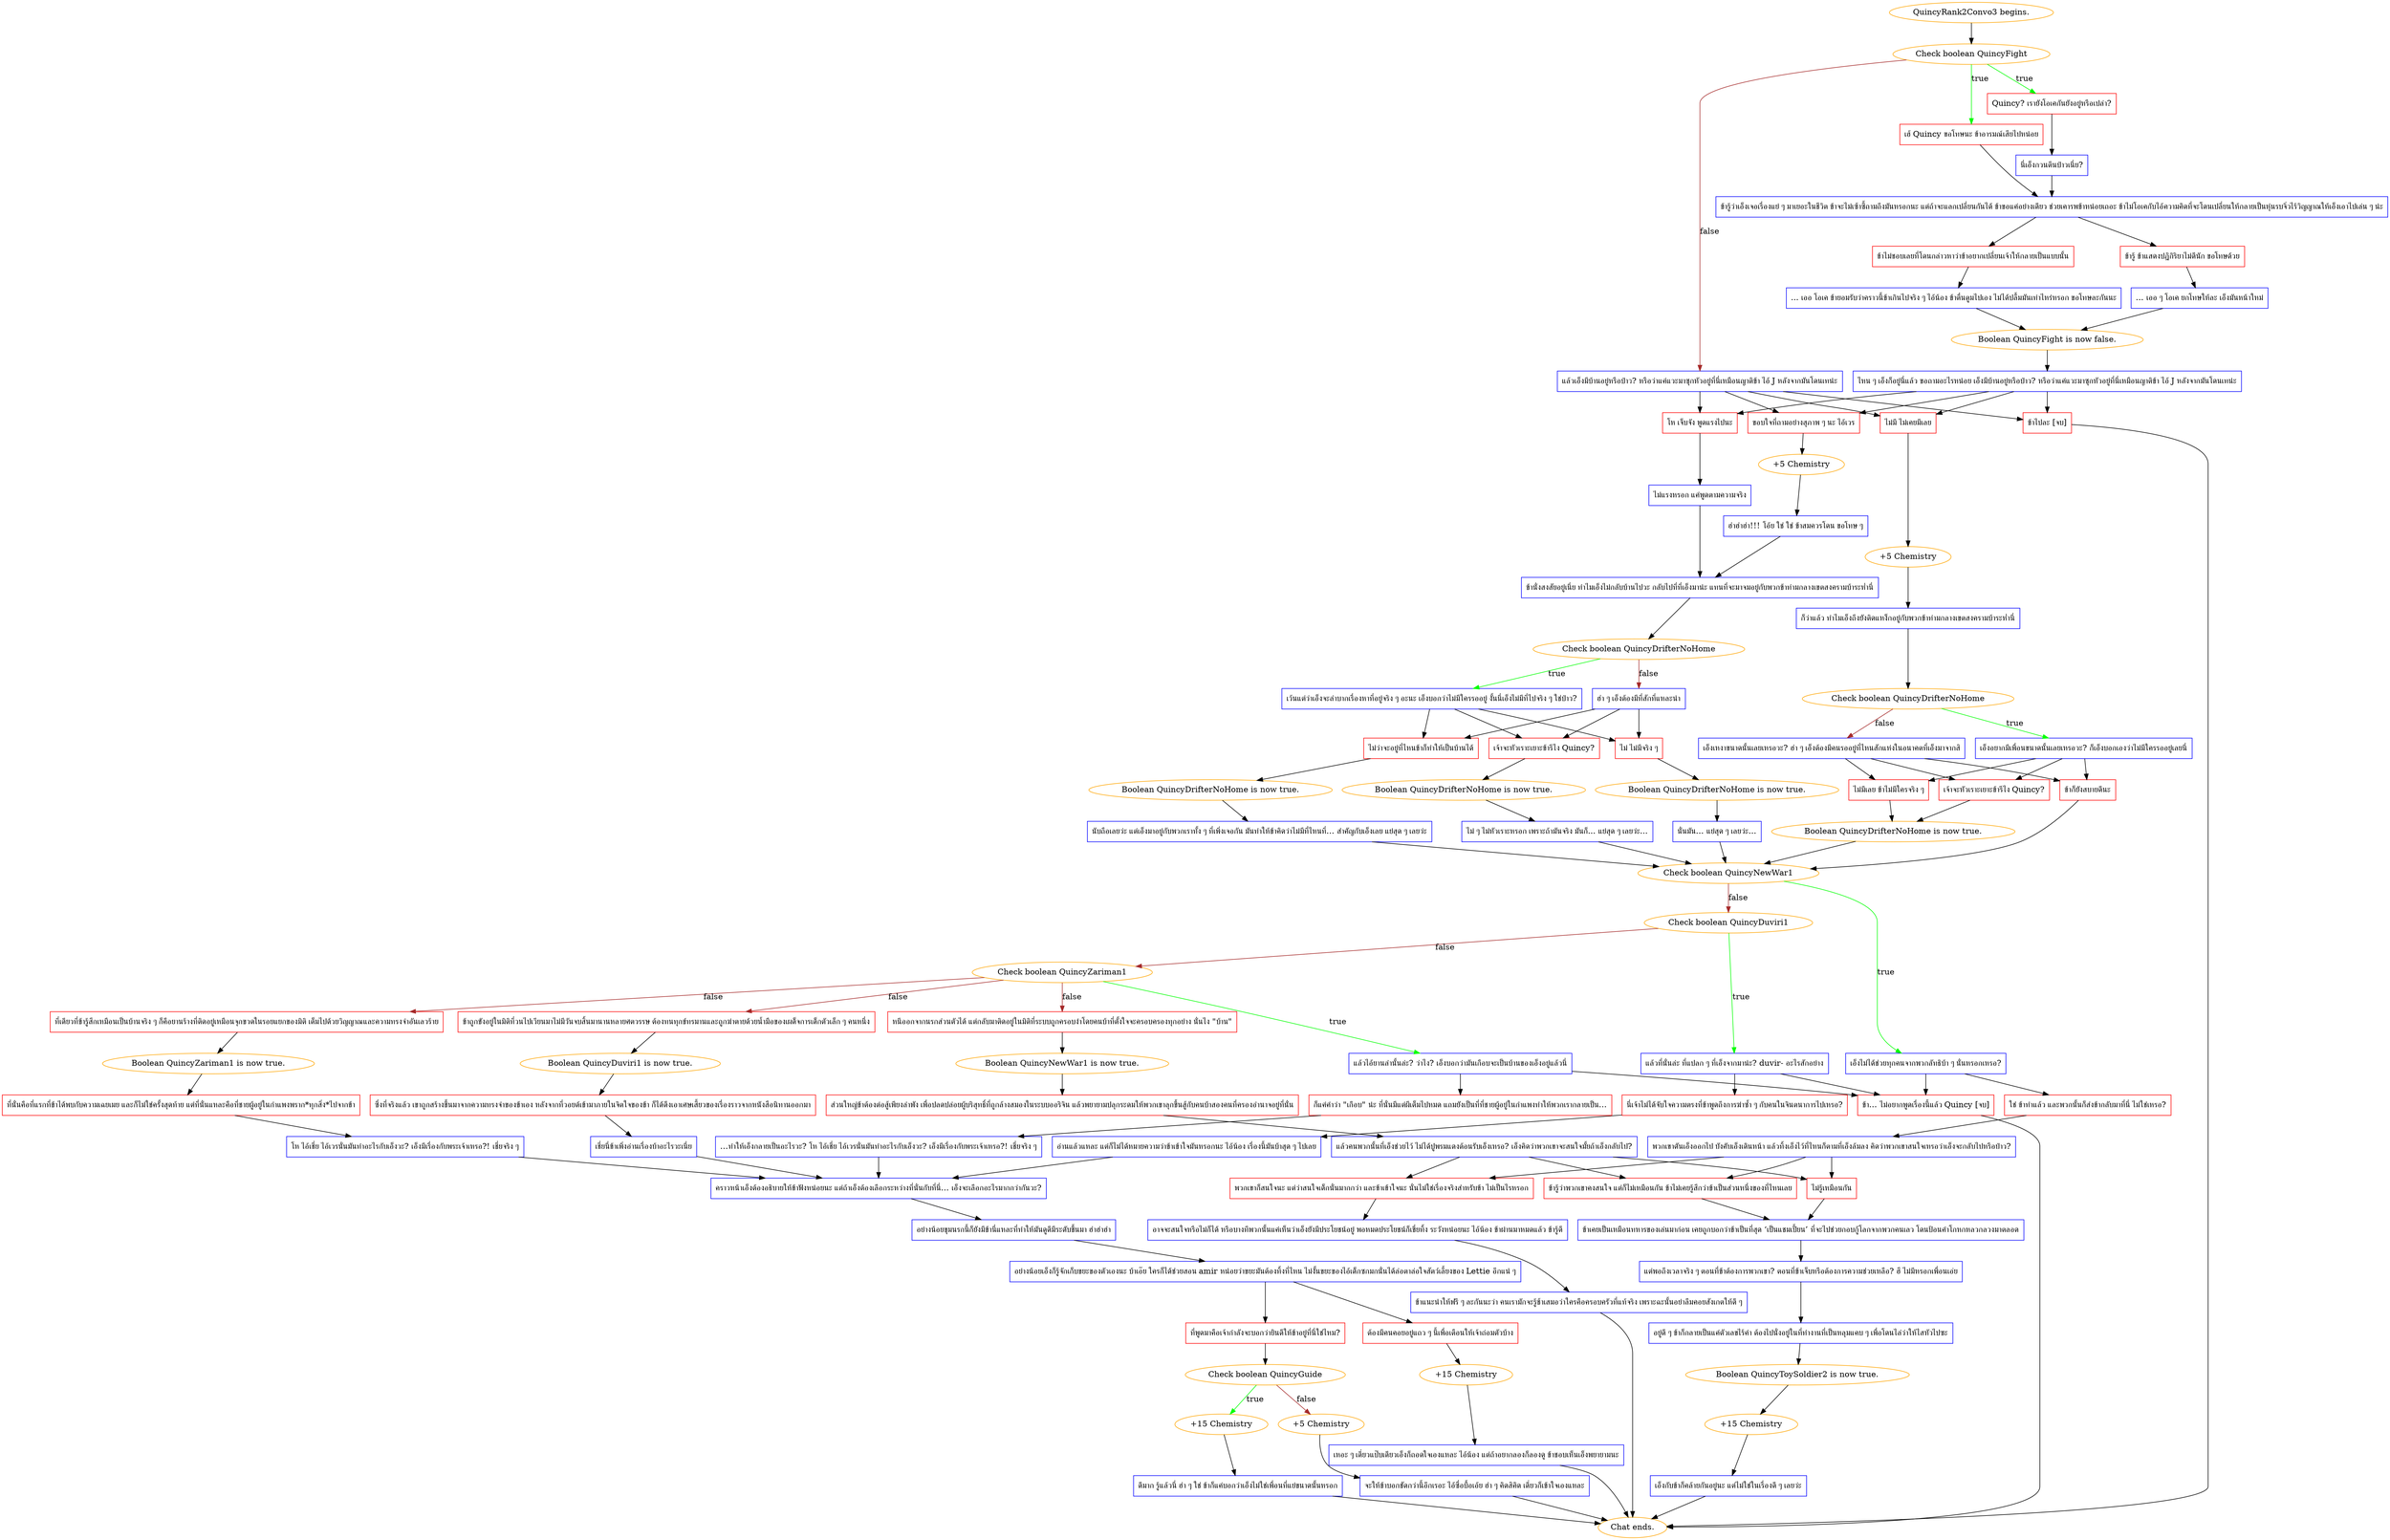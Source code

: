 digraph {
	"QuincyRank2Convo3 begins." [color=orange];
		"QuincyRank2Convo3 begins." -> j1601702419;
	j1601702419 [label="Check boolean QuincyFight",color=orange];
		j1601702419 -> j1124027057 [label=true,color=green];
		j1601702419 -> j3630061939 [label=true,color=green];
		j1601702419 -> j1954274170 [label=false,color=brown];
	j1124027057 [label="Quincy? เรายังโอเคกันยังอยู่หรือเปล่า?",shape=box,color=red];
		j1124027057 -> j2737012847;
	j3630061939 [label="เฮ้ Quincy ขอโทษนะ ข้าอารมณ์เสียไปหน่อย",shape=box,color=red];
		j3630061939 -> j734609700;
	j1954274170 [label="แล้วเอ็งมีบ้านอยู่หรือป่าว? หรือว่าแค่แวะมาซุกหัวอยู่ที่นี่เหมือนญาติข้า ไอ้ J หลังจากมันโดนเทน่ะ",shape=box,color=blue];
		j1954274170 -> j542312966;
		j1954274170 -> j3329497503;
		j1954274170 -> j3099516993;
		j1954274170 -> j3394291164;
	j2737012847 [label="นี่เอ็งกวนตีนป่าวเนี่ย?",shape=box,color=blue];
		j2737012847 -> j734609700;
	j734609700 [label="ข้ารู้ว่าเอ็งเจอเรื่องแย่ ๆ มาเยอะในชีวิต ข้าจะไม่เซ้าซี้ถามถึงมันหรอกนะ แต่ถ้าจะแลกเปลี่ยนกันได้ ข้าขอแค่อย่างเดียว ช่วยเคารพข้าหน่อยเถอะ ข้าไม่โอเคกับไอ้ความคิดที่จะโดนเปลี่ยนให้กลายเป็นหุ่นรบจิ๋วไร้วิญญาณให้เอ็งเอาไปเล่น ๆ น่ะ",shape=box,color=blue];
		j734609700 -> j3043254120;
		j734609700 -> j798215261;
	j542312966 [label="ไม่มี ไม่เคยมีเลย",shape=box,color=red];
		j542312966 -> j1516350504;
	j3329497503 [label="โห เจ็บจัง พูดแรงไปนะ",shape=box,color=red];
		j3329497503 -> j2406354983;
	j3099516993 [label="ขอบใจที่ถามอย่างสุภาพ ๆ นะ ไอ้เวร",shape=box,color=red];
		j3099516993 -> j1443720667;
	j3394291164 [label="ข้าไปละ [จบ]",shape=box,color=red];
		j3394291164 -> "Chat ends.";
	j3043254120 [label="ข้าไม่ชอบเลยที่โดนกล่าวหาว่าข้าอยากเปลี่ยนเจ้าให้กลายเป็นแบบนั้น",shape=box,color=red];
		j3043254120 -> j1319017582;
	j798215261 [label="ข้ารู้ ข้าแสดงปฏิกิริยาไม่ดีนัก ขอโทษด้วย",shape=box,color=red];
		j798215261 -> j360618737;
	j1516350504 [label="+5 Chemistry",color=orange];
		j1516350504 -> j3286467812;
	j2406354983 [label="ไม่แรงหรอก แค่พูดตามความจริง",shape=box,color=blue];
		j2406354983 -> j2111762674;
	j1443720667 [label="+5 Chemistry",color=orange];
		j1443720667 -> j3839504504;
	"Chat ends." [color=orange];
	j1319017582 [label="... เออ โอเค ข้ายอมรับว่าคราวนี้ข้าเกินไปจริง ๆ ไอ้น้อง ข้าตื่นตูมไปเอง ไม่ได้ปลื้มมันเท่าไหร่หรอก ขอโทษละกันนะ",shape=box,color=blue];
		j1319017582 -> j1168711239;
	j360618737 [label="… เออ ๆ โอเค ยกโทษให้ละ เอ็งมันหน้าใหม่",shape=box,color=blue];
		j360618737 -> j1168711239;
	j3286467812 [label="ก็ว่าแล้ว ทำไมเอ็งถึงยังติดแหง็กอยู่กับพวกข้าท่ามกลางเขตสงครามบ้าระห่ำนี่",shape=box,color=blue];
		j3286467812 -> j4197026530;
	j2111762674 [label="ข้านั่งสงสัยอยู่เนี่ย ทำไมเอ็งไม่กลับบ้านไปวะ กลับไปที่ที่เอ็งมาน่ะ แทนที่จะมาจมอยู่กับพวกข้าท่ามกลางเขตสงครามบ้าระห่ำนี่",shape=box,color=blue];
		j2111762674 -> j1894094016;
	j3839504504 [label="ฮ่าฮ่าฮ่า!!! โอ้ย ใช่ ใช่ ข้าสมควรโดน ขอโทษ ๆ",shape=box,color=blue];
		j3839504504 -> j2111762674;
	j1168711239 [label="Boolean QuincyFight is now false.",color=orange];
		j1168711239 -> j3370903879;
	j4197026530 [label="Check boolean QuincyDrifterNoHome",color=orange];
		j4197026530 -> j3410808505 [label=true,color=green];
		j4197026530 -> j513294749 [label=false,color=brown];
	j1894094016 [label="Check boolean QuincyDrifterNoHome",color=orange];
		j1894094016 -> j4227262008 [label=true,color=green];
		j1894094016 -> j2756467049 [label=false,color=brown];
	j3370903879 [label="ไหน ๆ เอ็งก็อยู่นี่แล้ว ขอถามอะไรหน่อย เอ็งมีบ้านอยู่หรือป่าว? หรือว่าแค่แวะมาซุกหัวอยู่ที่นี่เหมือนญาติข้า ไอ้ J หลังจากมันโดนเทน่ะ",shape=box,color=blue];
		j3370903879 -> j542312966;
		j3370903879 -> j3329497503;
		j3370903879 -> j3099516993;
		j3370903879 -> j3394291164;
	j3410808505 [label="เอ็งอยากมีเพื่อนขนาดนั้นเลยเหรอวะ? ก็เอ็งบอกเองว่าไม่มีใครรออยู่เลยนี่",shape=box,color=blue];
		j3410808505 -> j3712777863;
		j3410808505 -> j1748117390;
		j3410808505 -> j1182843917;
	j513294749 [label="เอ็งเหงาขนาดนั้นเลยเหรอวะ? ฮ่า ๆ เอ็งต้องมีคนรออยู่ที่ไหนสักแห่งในอนาคตที่เอ็งมาจากสิ",shape=box,color=blue];
		j513294749 -> j3712777863;
		j513294749 -> j1748117390;
		j513294749 -> j1182843917;
	j4227262008 [label="เว้นแต่ว่าเอ็งจะลำบากเรื่องหาที่อยู่จริง ๆ อะนะ เอ็งบอกว่าไม่มีใครรออยู่ งั้นนี่เอ็งไม่มีที่ไปจริง ๆ ใช่ป่าว?",shape=box,color=blue];
		j4227262008 -> j3295797510;
		j4227262008 -> j1163496919;
		j4227262008 -> j3071457696;
	j2756467049 [label="ฮ่า ๆ เอ็งต้องมีที่สักที่แหละน่า",shape=box,color=blue];
		j2756467049 -> j3295797510;
		j2756467049 -> j1163496919;
		j2756467049 -> j3071457696;
	j3712777863 [label="ไม่มีเลย ข้าไม่มีใครจริง ๆ",shape=box,color=red];
		j3712777863 -> j3282833082;
	j1748117390 [label="เจ้าจะหัวเราะเยาะข้ารึไง Quincy?",shape=box,color=red];
		j1748117390 -> j3282833082;
	j1182843917 [label="ข้าก็ยังสบายดีนะ",shape=box,color=red];
		j1182843917 -> j3757093126;
	j3295797510 [label="ไม่ ไม่มีจริง ๆ",shape=box,color=red];
		j3295797510 -> j3927057014;
	j1163496919 [label="เจ้าจะหัวเราะเยาะข้ารึไง Quincy?",shape=box,color=red];
		j1163496919 -> j2867909427;
	j3071457696 [label="ไม่ว่าจะอยู่ที่ไหนข้าก็ทำให้เป็นบ้านได้",shape=box,color=red];
		j3071457696 -> j2125847638;
	j3282833082 [label="Boolean QuincyDrifterNoHome is now true.",color=orange];
		j3282833082 -> j3757093126;
	j3757093126 [label="Check boolean QuincyNewWar1",color=orange];
		j3757093126 -> j2961482097 [label=true,color=green];
		j3757093126 -> j2045940686 [label=false,color=brown];
	j3927057014 [label="Boolean QuincyDrifterNoHome is now true.",color=orange];
		j3927057014 -> j2858426887;
	j2867909427 [label="Boolean QuincyDrifterNoHome is now true.",color=orange];
		j2867909427 -> j914117560;
	j2125847638 [label="Boolean QuincyDrifterNoHome is now true.",color=orange];
		j2125847638 -> j204679692;
	j2961482097 [label="เอ็งไม่ได้ช่วยทุกคนจากพวกลัทธิบ้า ๆ นั่นหรอกเหรอ?",shape=box,color=blue];
		j2961482097 -> j2795423409;
		j2961482097 -> j1049579376;
	j2045940686 [label="Check boolean QuincyDuviri1",color=orange];
		j2045940686 -> j74968345 [label=true,color=green];
		j2045940686 -> j931242892 [label=false,color=brown];
	j2858426887 [label="นั่นมัน… แย่สุด ๆ เลยว่ะ…",shape=box,color=blue];
		j2858426887 -> j3757093126;
	j914117560 [label="ไม่ ๆ ไม่หัวเราะหรอก เพราะถ้ามันจริง มันก็... แย่สุด ๆ เลยว่ะ...",shape=box,color=blue];
		j914117560 -> j3757093126;
	j204679692 [label="นับถือเลยว่ะ แต่เอ็งมาอยู่กับพวกเราทั้ง ๆ ที่เพิ่งเจอกัน มันทำให้ข้าคิดว่าไม่มีที่ไหนที่… สำคัญกับเอ็งเลย แย่สุด ๆ เลยว่ะ",shape=box,color=blue];
		j204679692 -> j3757093126;
	j2795423409 [label="ใช่ ข้าทำแล้ว และพวกนั้นก็ส่งข้ากลับมาที่นี่ ไม่ใช่เหรอ?",shape=box,color=red];
		j2795423409 -> j2036024538;
	j1049579376 [label="ข้า… ไม่อยากพูดเรื่องนี้แล้ว Quincy [จบ]",shape=box,color=red];
		j1049579376 -> "Chat ends.";
	j74968345 [label="แล้วที่นั่นล่ะ ที่แปลก ๆ ที่เอ็งจากมาน่ะ? duvir- อะไรสักอย่าง",shape=box,color=blue];
		j74968345 -> j2457363556;
		j74968345 -> j1049579376;
	j931242892 [label="Check boolean QuincyZariman1",color=orange];
		j931242892 -> j2186782814 [label=true,color=green];
		j931242892 -> j761039568 [label=false,color=brown];
		j931242892 -> j543956584 [label=false,color=brown];
		j931242892 -> j797611496 [label=false,color=brown];
	j2036024538 [label="พวกเขาดันเอ็งออกไป บังคับเอ็งเดินหน้า แล้วทิ้งเอ็งไว้ที่ไหนก็ตามที่เอ็งล้มลง คิดว่าพวกเขาสนใจเหรอว่าเอ็งจะกลับไปหรือป่าว?",shape=box,color=blue];
		j2036024538 -> j1689078393;
		j2036024538 -> j3269893884;
		j2036024538 -> j1265364336;
	j2457363556 [label="นี่เจ้าไม่ได้จับใจความตรงที่ข้าพูดถึงการฆ่าซ้ำ ๆ กับคนในจินตนาการไปเหรอ?",shape=box,color=red];
		j2457363556 -> j672289558;
	j2186782814 [label="แล้วไอ้ยานลำนั้นล่ะ? ว่าไง? เอ็งบอกว่ามันเกือบจะเป็นบ้านของเอ็งอยู่แล้วนี่",shape=box,color=blue];
		j2186782814 -> j1173608601;
		j2186782814 -> j1049579376;
	j761039568 [label="หนีออกจากนรกส่วนตัวได้ แต่กลับมาติดอยู่ในมิติที่ระบบถูกครอบงำโดยคนบ้าที่ตั้งใจจะครอบครองทุกอย่าง นั่นไง \"บ้าน\"",shape=box,color=red];
		j761039568 -> j3237107577;
	j543956584 [label="ที่เดียวที่ข้ารู้สึกเหมือนเป็นบ้านจริง ๆ ก็คือยานร้างที่ติดอยู่เหมือนจุกขวดในรอยแยกของมิติ เต็มไปด้วยวิญญาณและความทรงจำอันเลวร้าย",shape=box,color=red];
		j543956584 -> j2972567818;
	j797611496 [label="ข้าถูกขังอยู่ในมิติที่วนไปเวียนมาไม่มีวันจบสิ้นมานานหลายศตวรรษ ต้องทนทุกข์ทรมานและถูกฆ่าตายด้วยน้ำมือของเผด็จการเด็กตัวเล็ก ๆ คนหนึ่ง",shape=box,color=red];
		j797611496 -> j1481699867;
	j1689078393 [label="ไม่รู้เหมือนกัน",shape=box,color=red];
		j1689078393 -> j902190198;
	j3269893884 [label="ข้ารู้ว่าพวกเขาคงสนใจ แต่ก็ไม่เหมือนกัน ข้าไม่เคยรู้สึกว่าข้าเป็นส่วนหนึ่งของที่ไหนเลย",shape=box,color=red];
		j3269893884 -> j902190198;
	j1265364336 [label="พวกเขาก็สนใจนะ แต่ว่าสนใจเด็กนั่นมากกว่า และข้าเข้าใจนะ นั่นไม่ใช่เรื่องจริงสำหรับข้า ไม่เป็นไรหรอก",shape=box,color=red];
		j1265364336 -> j2477882459;
	j672289558 [label="อ่านแล้วแหละ แต่ก็ไม่ได้หมายความว่าข้าเข้าใจมันหรอกนะ ไอ้น้อง เรื่องนี้มันบ้าสุด ๆ ไปเลย",shape=box,color=blue];
		j672289558 -> j2577459140;
	j1173608601 [label="ก็แค่คำว่า \"เกือบ\" น่ะ ที่นั่นมีแต่ผีเต็มไปหมด แถมยังเป็นที่ที่ชายผู้อยู่ในกำแพงทำให้พวกเรากลายเป็น…",shape=box,color=red];
		j1173608601 -> j846644076;
	j3237107577 [label="Boolean QuincyNewWar1 is now true.",color=orange];
		j3237107577 -> j1146827332;
	j2972567818 [label="Boolean QuincyZariman1 is now true.",color=orange];
		j2972567818 -> j1328727125;
	j1481699867 [label="Boolean QuincyDuviri1 is now true.",color=orange];
		j1481699867 -> j2686157346;
	j902190198 [label="ข้าเคยเป็นเหมือนทหารของเล่นมาก่อน เคยถูกบอกว่าข้าเป็นที่สุด ‘เป็นแชมเปี้ยน’ ที่จะไปช่วยกอบกู้โลกจากพวกคนเลว โดนป้อนคำโกหกหลวกลวงมาตลอด",shape=box,color=blue];
		j902190198 -> j101311238;
	j2477882459 [label="อาจจะสนใจหรือไม่ก็ได้ หรือบางทีพวกนั้นแค่เห็นว่าเอ็งยังมีประโยชน์อยู่ พอหมดประโยชน์ก็เขี่ยทิ้ง ระวังหน่อยนะ ไอ้น้อง ข้าผ่านมาหมดแล้ว ข้ารู้ดี",shape=box,color=blue];
		j2477882459 -> j2108384967;
	j2577459140 [label="คราวหน้าเอ็งต้องอธิบายให้ข้าฟังหน่อยนะ แต่ถ้าเอ็งต้องเลือกระหว่างที่นั่นกับที่นี่… เอ็งจะเลือกอะไรมากกว่ากันวะ?",shape=box,color=blue];
		j2577459140 -> j3188599980;
	j846644076 [label="…ทำให้เอ็งกลายเป็นอะไรวะ? โห ไอ้เชี่ย ไอ้เวรนั่นมันทำอะไรกับเอ็งวะ? เอ็งมีเรื่องกับพระเจ้าเหรอ?! เชี่ยจริง ๆ",shape=box,color=blue];
		j846644076 -> j2577459140;
	j1146827332 [label="ส่วนใหญ่ข้าต้องต่อสู้เพียงลำพัง เพื่อปลดปล่อยผู้บริสุทธิ์ที่ถูกล้างสมองในระบบออริจิน แล้วพยายามปลุกระดมให้พวกเขาลุกขึ้นสู้กับคนบ้าสองคนที่ครองอำนาจอยู่ที่นั่น",shape=box,color=red];
		j1146827332 -> j1376317658;
	j1328727125 [label="ที่นั่นคือที่แรกที่ข้าได้พบกับความเฉยเมย และก็ไม่ใช่ครั้งสุดท้าย แต่ที่นั่นแหละคือที่ชายผู้อยู่ในกำแพงพราก*ทุกสิ่ง*ไปจากข้า",shape=box,color=red];
		j1328727125 -> j323428316;
	j2686157346 [label="ซึ่งที่จริงแล้ว เขาถูกสร้างขึ้นมาจากความทรงจำของข้าเอง หลังจากที่วอยด์เข้ามาภายในจิตใจของข้า ก็ได้ดึงเอาเศษเสี้ยวของเรื่องราวจากหนังสือนิทานออกมา",shape=box,color=red];
		j2686157346 -> j3379489147;
	j101311238 [label="แต่พอถึงเวลาจริง ๆ ตอนที่ข้าต้องการพวกเขา? ตอนที่ข้าเจ็บหรือต้องการความช่วยเหลือ? ฮึ ไม่มีหรอกเพื่อนเอ๋ย",shape=box,color=blue];
		j101311238 -> j4025127775;
	j2108384967 [label="ข้าแนะนำให้ฟรี ๆ ละกันนะว่า คนเรามักจะรู้ช้าเสมอว่าใครคือครอบครัวที่แท้จริง เพราะฉะนั้นอย่าลืมคอยสังเกตให้ดี ๆ",shape=box,color=blue];
		j2108384967 -> "Chat ends.";
	j3188599980 [label="อย่างน้อยขุมนรกนี้ก็ยังมีข้านี่แหละที่ทำให้มันดูดีมีระดับขึ้นมา ฮ่าฮ่าฮ่า",shape=box,color=blue];
		j3188599980 -> j1839074369;
	j1376317658 [label="แล้วคนพวกนั้นที่เอ็งช่วยไว้ ไม่ได้ปูพรมแดงต้อนรับเอ็งเหรอ? เอ็งคิดว่าพวกเขาจะสนใจมั้ยถ้าเอ็งกลับไป?",shape=box,color=blue];
		j1376317658 -> j1689078393;
		j1376317658 -> j3269893884;
		j1376317658 -> j1265364336;
	j323428316 [label="โห ไอ้เชี่ย ไอ้เวรนั่นมันทำอะไรกับเอ็งวะ? เอ็งมีเรื่องกับพระเจ้าเหรอ?! เชี่ยจริง ๆ",shape=box,color=blue];
		j323428316 -> j2577459140;
	j3379489147 [label="เชี่ยนี่ข้าเพิ่งอ่านเรื่องบ้าอะไรวะเนี่ย",shape=box,color=blue];
		j3379489147 -> j2577459140;
	j4025127775 [label="อยู่ดี ๆ ข้าก็กลายเป็นแค่ตัวเลขไร้ค่า ต้องไปนั่งอยู่ในที่ทำงานที่เป็นหลุมแคบ ๆ เพื่อโดนไล่ว่าให้ไสหัวไปซะ",shape=box,color=blue];
		j4025127775 -> j784073900;
	j1839074369 [label="อย่างน้อยเอ็งก็รู้จักเก็บขยะของตัวเองนะ บ้าเอ๊ย ใครก็ได้ช่วยสอน amir หน่อยว่าขยะมันต้องทิ้งที่ไหน ไม่งั้นขยะของไอ้เด็กซกมกนั่นได้ล่อตาล่อใจสัตว์เลี้ยงของ Lettie อีกแน่ ๆ",shape=box,color=blue];
		j1839074369 -> j3657396585;
		j1839074369 -> j2503417011;
	j784073900 [label="Boolean QuincyToySoldier2 is now true.",color=orange];
		j784073900 -> j2072888504;
	j3657396585 [label="ที่พูดมาคือเจ้ากำลังจะบอกว่ายินดีให้ข้าอยู่ที่นี่ใช่ไหม?",shape=box,color=red];
		j3657396585 -> j420825227;
	j2503417011 [label="ต้องมีคนคอยอยู่แถว ๆ นี้เพื่อเตือนให้เจ้าถ่อมตัวบ้าง",shape=box,color=red];
		j2503417011 -> j2689972895;
	j2072888504 [label="+15 Chemistry",color=orange];
		j2072888504 -> j2910895029;
	j420825227 [label="Check boolean QuincyGuide",color=orange];
		j420825227 -> j1361381050 [label=true,color=green];
		j420825227 -> j4136171379 [label=false,color=brown];
	j2689972895 [label="+15 Chemistry",color=orange];
		j2689972895 -> j1691455671;
	j2910895029 [label="เอ็งกับข้าก็คล้ายกันอยู่นะ แต่ไม่ใช่ในเรื่องดี ๆ เลยว่ะ",shape=box,color=blue];
		j2910895029 -> "Chat ends.";
	j1361381050 [label="+15 Chemistry",color=orange];
		j1361381050 -> j1750536061;
	j4136171379 [label="+5 Chemistry",color=orange];
		j4136171379 -> j2063737206;
	j1691455671 [label="เหอะ ๆ เดี๋ยวแป๊บเดียวเอ็งก็ถอดใจเองแหละ ไอ้น้อง แต่ถ้าอยากลองก็ลองดู ข้าชอบเห็นเอ็งพยายามนะ",shape=box,color=blue];
		j1691455671 -> "Chat ends.";
	j1750536061 [label="ดีมาก รู้แล้วนี่ ฮ่า ๆ ใช่ ข้าก็แค่บอกว่าเอ็งไม่ใช่เพื่อนที่แย่ขนาดนั้นหรอก",shape=box,color=blue];
		j1750536061 -> "Chat ends.";
	j2063737206 [label="จะให้ข้าบอกชัดกว่านี้อีกเรอะ ไอ้ซื่อบื้อเอ้ย ฮ่า ๆ คิดสิคิด เดี๋ยวก็เข้าใจเองแหละ",shape=box,color=blue];
		j2063737206 -> "Chat ends.";
}